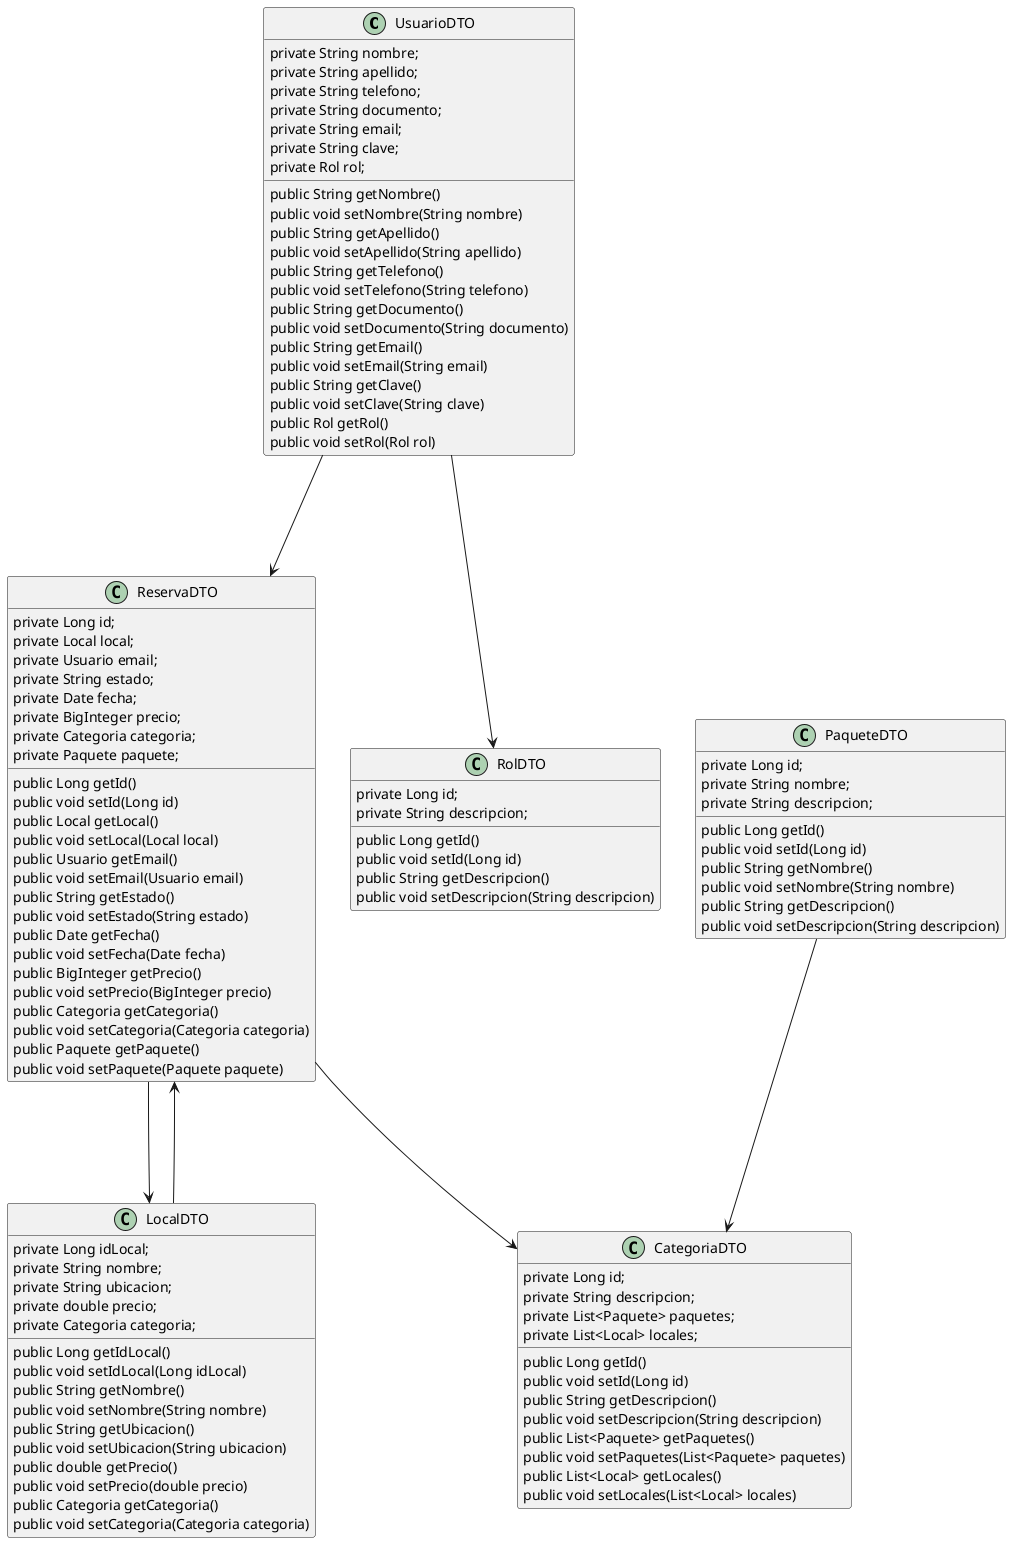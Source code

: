 
 @startuml

 UsuarioDTO--->ReservaDTO
 UsuarioDTO--->RolDTO
 ReservaDTO--->CategoriaDTO
 ReservaDTO--->LocalDTO
 PaqueteDTO--->CategoriaDTO
 LocalDTO--->ReservaDTO

  class UsuarioDTO  {
      private String nombre;
      private String apellido;
      private String telefono;
      private String documento;
      private String email;
      private String clave;
      private Rol rol;
      public String getNombre()
      public void setNombre(String nombre)
      public String getApellido()
      public void setApellido(String apellido)
      public String getTelefono()
      public void setTelefono(String telefono)
      public String getDocumento()
      public void setDocumento(String documento)
      public String getEmail()
      public void setEmail(String email)
      public String getClave()
      public void setClave(String clave)
      public Rol getRol()
      public void setRol(Rol rol)
  }

class RolDTO {

    private Long id;
    private String descripcion;
    public Long getId()
    public void setId(Long id)
    public String getDescripcion()
    public void setDescripcion(String descripcion)
    }

    class ReservaDTO {
        private Long id;
        private Local local;
        private Usuario email;
        private String estado;
        private Date fecha;
        private BigInteger precio;
        private Categoria categoria;
        private Paquete paquete;
        public Long getId()
        public void setId(Long id)
        public Local getLocal()
        public void setLocal(Local local)
        public Usuario getEmail()
        public void setEmail(Usuario email)
        public String getEstado()
        public void setEstado(String estado)
        public Date getFecha()
        public void setFecha(Date fecha)
        public BigInteger getPrecio()
        public void setPrecio(BigInteger precio)
        public Categoria getCategoria()
        public void setCategoria(Categoria categoria)
        public Paquete getPaquete()
        public void setPaquete(Paquete paquete)
        }

    class PaqueteDTO {
    private Long id;
    private String nombre;
    private String descripcion;
    public Long getId()
    public void setId(Long id)
    public String getNombre()
    public void setNombre(String nombre)
    public String getDescripcion()
    public void setDescripcion(String descripcion)
}

  class LocalDTO {
      private Long idLocal;
      private String nombre;
      private String ubicacion;
      private double precio;
      private Categoria categoria;
      public Long getIdLocal()
      public void setIdLocal(Long idLocal)
      public String getNombre()
      public void setNombre(String nombre)
      public String getUbicacion()
      public void setUbicacion(String ubicacion)
      public double getPrecio()
      public void setPrecio(double precio)
      public Categoria getCategoria()
      public void setCategoria(Categoria categoria)

  }
  class CategoriaDTO {

          private Long id;
          private String descripcion;
          private List<Paquete> paquetes;
          private List<Local> locales;
          public Long getId()
          public void setId(Long id)
          public String getDescripcion()
          public void setDescripcion(String descripcion)
          public List<Paquete> getPaquetes()
          public void setPaquetes(List<Paquete> paquetes)
          public List<Local> getLocales()
          public void setLocales(List<Local> locales)

  }







  }
@enduml